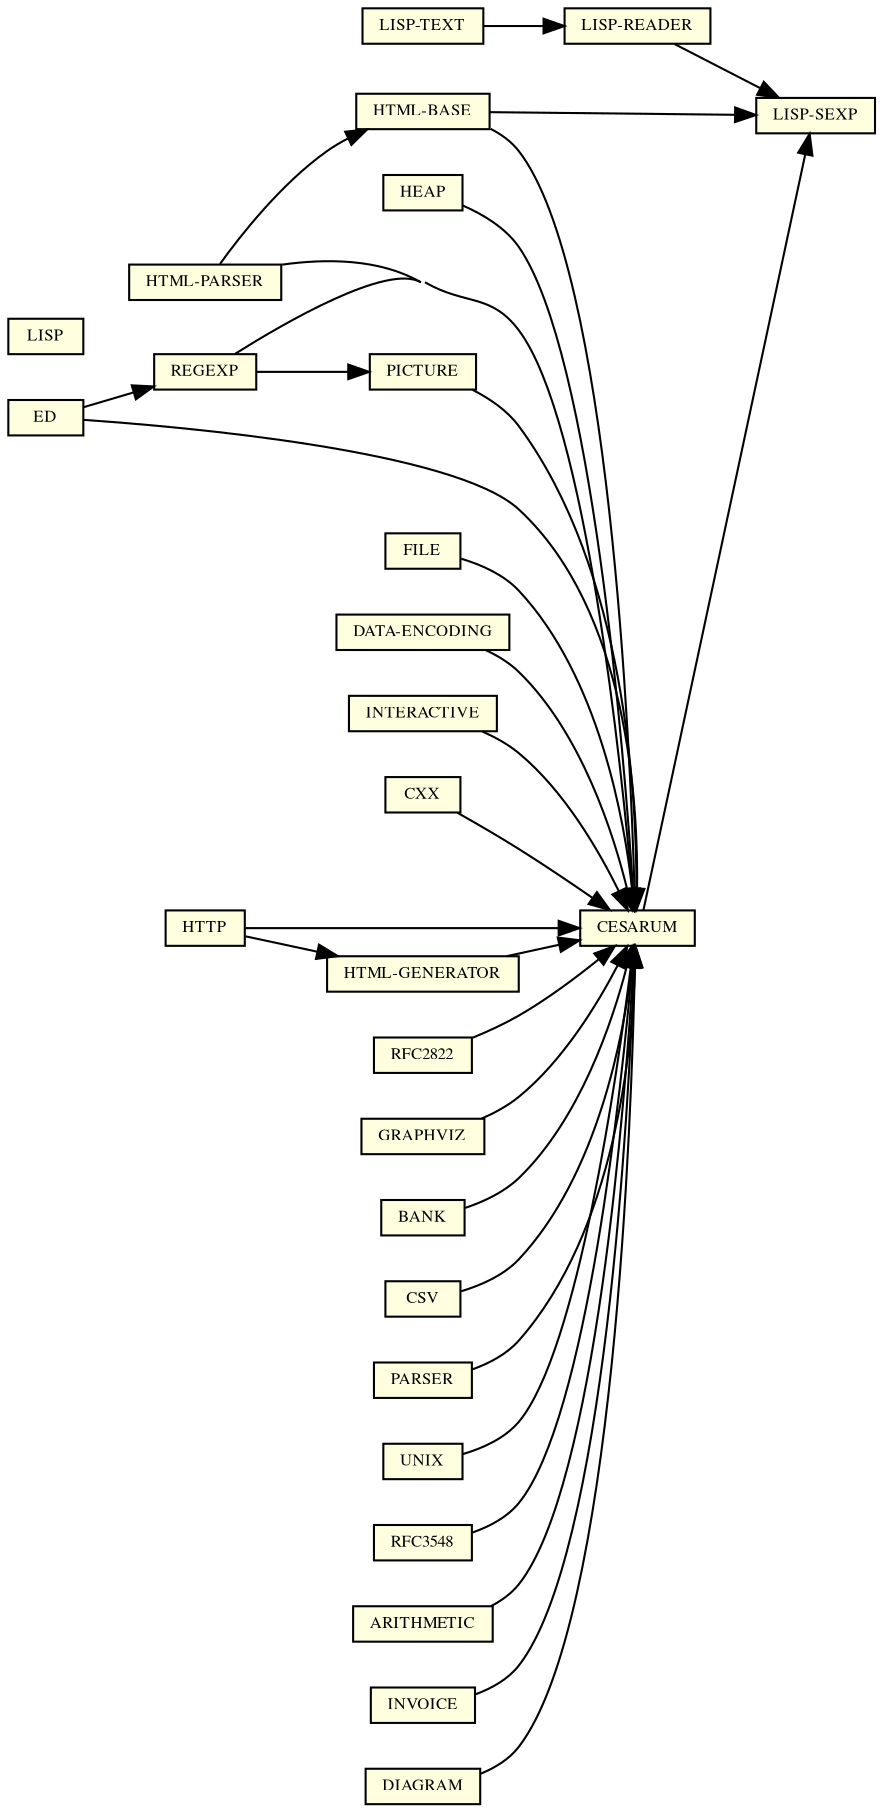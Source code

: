 digraph Untitled
{
rankdir=LR;
concentrate=true;
// attributes of graph:
// page=8,11.4;    // page size (NeXTprinter:A4).
// size=30,8;     // graph size (please edit to fit).
// rotate=90;    // graph orientation (please edit to fit).
// ratio=fill;  // fill the size (or compress, auto, aspect/ratio).
nodesep=0.3;
ranksep=0.3;
center=1;
// common attributes of NODES:
node [height=0.2 width=0.5 shape=box fontsize=8 fontname=Times] ;
ELEMENTCLASS42903 [ style=filled color=black fillcolor=LightYellow label="HEAP" ];
ELEMENTCLASS42902 [ style=filled color=black fillcolor=LightYellow label="REGEXP" ];
ELEMENTCLASS42901 [ style=filled color=black fillcolor=LightYellow label="FILE" ];
ELEMENTCLASS42900 [ style=filled color=black fillcolor=LightYellow label="CESARUM" ];
ELEMENTCLASS42899 [ style=filled color=black fillcolor=LightYellow label="DATA-ENCODING" ];
ELEMENTCLASS42898 [ style=filled color=black fillcolor=LightYellow label="INTERACTIVE" ];
ELEMENTCLASS42897 [ style=filled color=black fillcolor=LightYellow label="CXX" ];
ELEMENTCLASS42896 [ style=filled color=black fillcolor=LightYellow label="HTML-GENERATOR" ];
ELEMENTCLASS42895 [ style=filled color=black fillcolor=LightYellow label="RFC2822" ];
ELEMENTCLASS42894 [ style=filled color=black fillcolor=LightYellow label="ED" ];
ELEMENTCLASS42893 [ style=filled color=black fillcolor=LightYellow label="HTML-PARSER" ];
ELEMENTCLASS42892 [ style=filled color=black fillcolor=LightYellow label="GRAPHVIZ" ];
ELEMENTCLASS42891 [ style=filled color=black fillcolor=LightYellow label="LISP" ];
ELEMENTCLASS42890 [ style=filled color=black fillcolor=LightYellow label="LISP-READER" ];
ELEMENTCLASS42889 [ style=filled color=black fillcolor=LightYellow label="HTTP" ];
ELEMENTCLASS42888 [ style=filled color=black fillcolor=LightYellow label="BANK" ];
ELEMENTCLASS42887 [ style=filled color=black fillcolor=LightYellow label="CSV" ];
ELEMENTCLASS42886 [ style=filled color=black fillcolor=LightYellow label="PARSER" ];
ELEMENTCLASS42885 [ style=filled color=black fillcolor=LightYellow label="UNIX" ];
ELEMENTCLASS42884 [ style=filled color=black fillcolor=LightYellow label="LISP-SEXP" ];
ELEMENTCLASS42883 [ style=filled color=black fillcolor=LightYellow label="RFC3548" ];
ELEMENTCLASS42882 [ style=filled color=black fillcolor=LightYellow label="LISP-TEXT" ];
ELEMENTCLASS42881 [ style=filled color=black fillcolor=LightYellow label="PICTURE" ];
ELEMENTCLASS42880 [ style=filled color=black fillcolor=LightYellow label="ARITHMETIC" ];
ELEMENTCLASS42879 [ style=filled color=black fillcolor=LightYellow label="INVOICE" ];
ELEMENTCLASS42878 [ style=filled color=black fillcolor=LightYellow label="HTML-BASE" ];
ELEMENTCLASS42877 [ style=filled color=black fillcolor=LightYellow label="DIAGRAM" ];
// common attributes of edges:
edge [style=solid];
ELEMENTCLASS42903 -> ELEMENTCLASS42900 ;
ELEMENTCLASS42902 -> ELEMENTCLASS42881 ;
ELEMENTCLASS42902 -> ELEMENTCLASS42900 ;
ELEMENTCLASS42901 -> ELEMENTCLASS42900 ;
ELEMENTCLASS42900 -> ELEMENTCLASS42884 ;
ELEMENTCLASS42899 -> ELEMENTCLASS42900 ;
ELEMENTCLASS42898 -> ELEMENTCLASS42900 ;
ELEMENTCLASS42897 -> ELEMENTCLASS42900 ;
ELEMENTCLASS42896 -> ELEMENTCLASS42900 ;
ELEMENTCLASS42895 -> ELEMENTCLASS42900 ;
ELEMENTCLASS42894 -> ELEMENTCLASS42902 ;
ELEMENTCLASS42894 -> ELEMENTCLASS42900 ;
ELEMENTCLASS42893 -> ELEMENTCLASS42878 ;
ELEMENTCLASS42893 -> ELEMENTCLASS42900 ;
ELEMENTCLASS42892 -> ELEMENTCLASS42900 ;
ELEMENTCLASS42890 -> ELEMENTCLASS42884 ;
ELEMENTCLASS42889 -> ELEMENTCLASS42896 ;
ELEMENTCLASS42889 -> ELEMENTCLASS42900 ;
ELEMENTCLASS42888 -> ELEMENTCLASS42900 ;
ELEMENTCLASS42887 -> ELEMENTCLASS42900 ;
ELEMENTCLASS42886 -> ELEMENTCLASS42900 ;
ELEMENTCLASS42885 -> ELEMENTCLASS42900 ;
ELEMENTCLASS42883 -> ELEMENTCLASS42900 ;
ELEMENTCLASS42882 -> ELEMENTCLASS42890 ;
ELEMENTCLASS42881 -> ELEMENTCLASS42900 ;
ELEMENTCLASS42880 -> ELEMENTCLASS42900 ;
ELEMENTCLASS42879 -> ELEMENTCLASS42900 ;
ELEMENTCLASS42878 -> ELEMENTCLASS42884 ;
ELEMENTCLASS42878 -> ELEMENTCLASS42900 ;
ELEMENTCLASS42877 -> ELEMENTCLASS42900 ;
}
